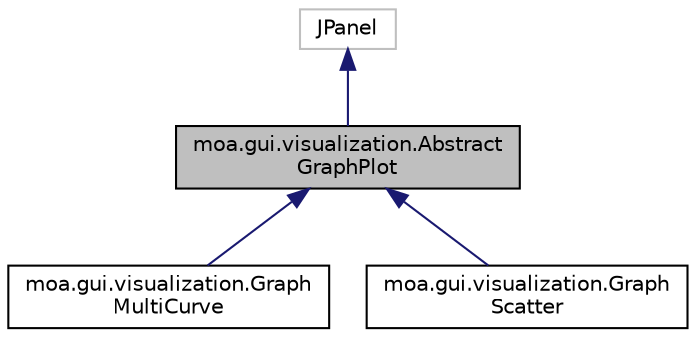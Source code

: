 digraph "moa.gui.visualization.AbstractGraphPlot"
{
 // LATEX_PDF_SIZE
  edge [fontname="Helvetica",fontsize="10",labelfontname="Helvetica",labelfontsize="10"];
  node [fontname="Helvetica",fontsize="10",shape=record];
  Node1 [label="moa.gui.visualization.Abstract\lGraphPlot",height=0.2,width=0.4,color="black", fillcolor="grey75", style="filled", fontcolor="black",tooltip=" "];
  Node2 -> Node1 [dir="back",color="midnightblue",fontsize="10",style="solid",fontname="Helvetica"];
  Node2 [label="JPanel",height=0.2,width=0.4,color="grey75", fillcolor="white", style="filled",tooltip=" "];
  Node1 -> Node3 [dir="back",color="midnightblue",fontsize="10",style="solid",fontname="Helvetica"];
  Node3 [label="moa.gui.visualization.Graph\lMultiCurve",height=0.2,width=0.4,color="black", fillcolor="white", style="filled",URL="$classmoa_1_1gui_1_1visualization_1_1_graph_multi_curve.html",tooltip=" "];
  Node1 -> Node4 [dir="back",color="midnightblue",fontsize="10",style="solid",fontname="Helvetica"];
  Node4 [label="moa.gui.visualization.Graph\lScatter",height=0.2,width=0.4,color="black", fillcolor="white", style="filled",URL="$classmoa_1_1gui_1_1visualization_1_1_graph_scatter.html",tooltip=" "];
}
